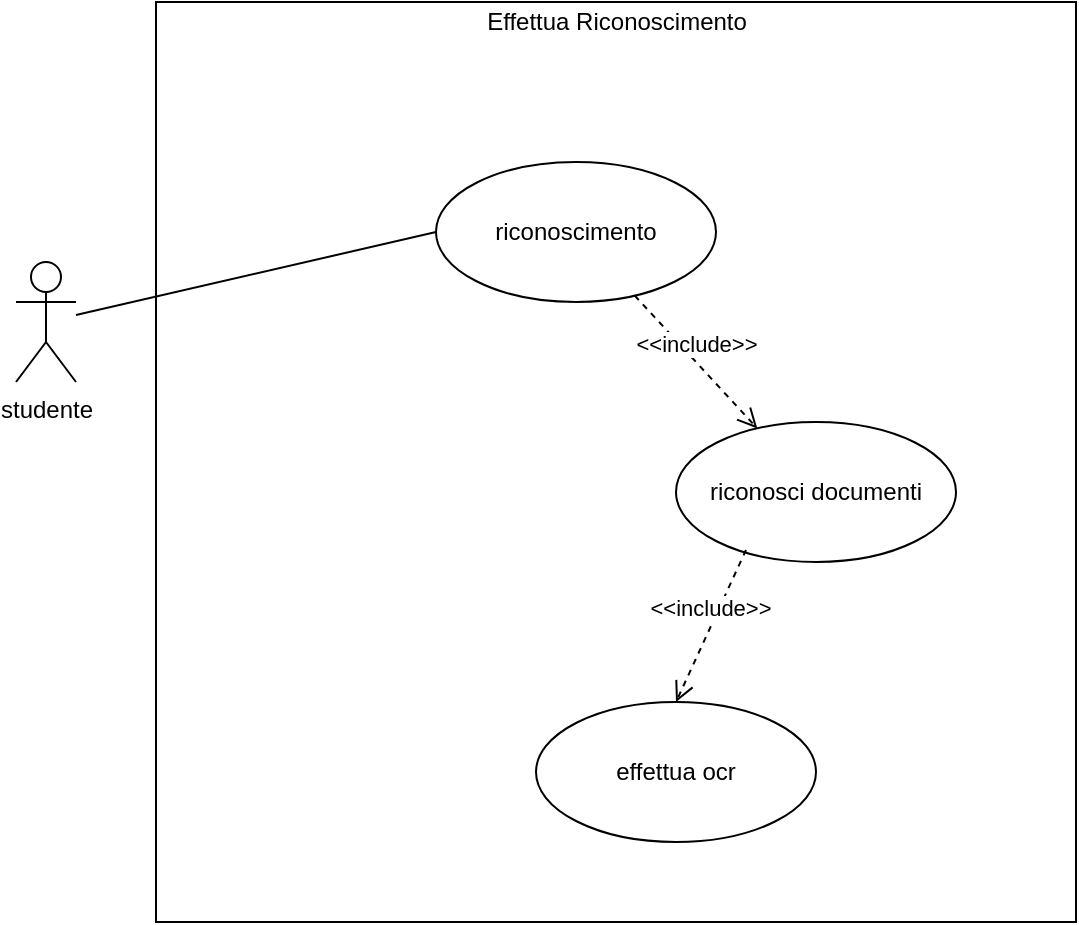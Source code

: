 <mxfile version="13.4.2" type="device"><diagram id="NbdFOutDYqCmgfJctXLl" name="Page-1"><mxGraphModel dx="946" dy="522" grid="1" gridSize="10" guides="1" tooltips="1" connect="1" arrows="1" fold="1" page="1" pageScale="1" pageWidth="827" pageHeight="1169" math="0" shadow="0"><root><mxCell id="0"/><mxCell id="1" parent="0"/><mxCell id="YzTl1A91rvxZ3YDFhJAE-12" value="" style="whiteSpace=wrap;html=1;aspect=fixed;" parent="1" vertex="1"><mxGeometry x="120" y="120" width="460" height="460" as="geometry"/></mxCell><mxCell id="YzTl1A91rvxZ3YDFhJAE-1" value="riconoscimento" style="ellipse;whiteSpace=wrap;html=1;" parent="1" vertex="1"><mxGeometry x="260" y="200" width="140" height="70" as="geometry"/></mxCell><mxCell id="YzTl1A91rvxZ3YDFhJAE-5" value="riconosci documenti" style="ellipse;whiteSpace=wrap;html=1;" parent="1" vertex="1"><mxGeometry x="380" y="330" width="140" height="70" as="geometry"/></mxCell><mxCell id="YzTl1A91rvxZ3YDFhJAE-8" value="effettua ocr" style="ellipse;whiteSpace=wrap;html=1;" parent="1" vertex="1"><mxGeometry x="310" y="470" width="140" height="70" as="geometry"/></mxCell><mxCell id="YzTl1A91rvxZ3YDFhJAE-9" value="studente" style="shape=umlActor;verticalLabelPosition=bottom;verticalAlign=top;html=1;" parent="1" vertex="1"><mxGeometry x="50" y="250" width="30" height="60" as="geometry"/></mxCell><mxCell id="YzTl1A91rvxZ3YDFhJAE-11" value="" style="endArrow=none;html=1;entryX=0;entryY=0.5;entryDx=0;entryDy=0;" parent="1" source="YzTl1A91rvxZ3YDFhJAE-9" target="YzTl1A91rvxZ3YDFhJAE-1" edge="1"><mxGeometry width="50" height="50" relative="1" as="geometry"><mxPoint x="100" y="270" as="sourcePoint"/><mxPoint x="150" y="220" as="targetPoint"/></mxGeometry></mxCell><mxCell id="YzTl1A91rvxZ3YDFhJAE-13" value="Effettua Riconoscimento" style="text;html=1;align=center;verticalAlign=middle;resizable=0;points=[];autosize=1;" parent="1" vertex="1"><mxGeometry x="275" y="120" width="150" height="20" as="geometry"/></mxCell><mxCell id="YzTl1A91rvxZ3YDFhJAE-14" value="&amp;lt;&amp;lt;include&amp;gt;&amp;gt;" style="html=1;verticalAlign=bottom;endArrow=open;dashed=1;endSize=8;exitX=0.25;exitY=0.914;exitDx=0;exitDy=0;exitPerimeter=0;entryX=0.5;entryY=0;entryDx=0;entryDy=0;" parent="1" source="YzTl1A91rvxZ3YDFhJAE-5" target="YzTl1A91rvxZ3YDFhJAE-8" edge="1"><mxGeometry relative="1" as="geometry"><mxPoint x="410" y="430" as="sourcePoint"/><mxPoint x="330" y="430" as="targetPoint"/></mxGeometry></mxCell><mxCell id="YzTl1A91rvxZ3YDFhJAE-15" value="&amp;lt;&amp;lt;include&amp;gt;&amp;gt;" style="html=1;verticalAlign=bottom;endArrow=open;dashed=1;endSize=8;" parent="1" source="YzTl1A91rvxZ3YDFhJAE-1" target="YzTl1A91rvxZ3YDFhJAE-5" edge="1"><mxGeometry relative="1" as="geometry"><mxPoint x="500" y="300" as="sourcePoint"/><mxPoint x="420" y="300" as="targetPoint"/></mxGeometry></mxCell></root></mxGraphModel></diagram></mxfile>